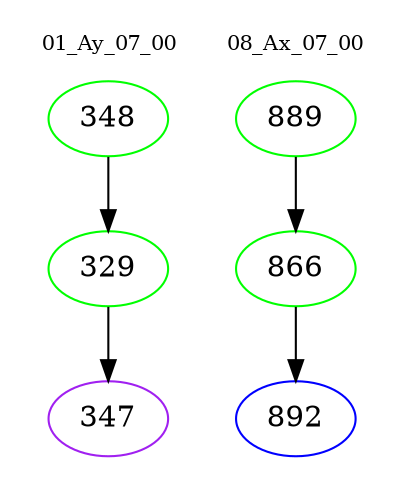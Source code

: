 digraph{
subgraph cluster_0 {
color = white
label = "01_Ay_07_00";
fontsize=10;
T0_348 [label="348", color="green"]
T0_348 -> T0_329 [color="black"]
T0_329 [label="329", color="green"]
T0_329 -> T0_347 [color="black"]
T0_347 [label="347", color="purple"]
}
subgraph cluster_1 {
color = white
label = "08_Ax_07_00";
fontsize=10;
T1_889 [label="889", color="green"]
T1_889 -> T1_866 [color="black"]
T1_866 [label="866", color="green"]
T1_866 -> T1_892 [color="black"]
T1_892 [label="892", color="blue"]
}
}
